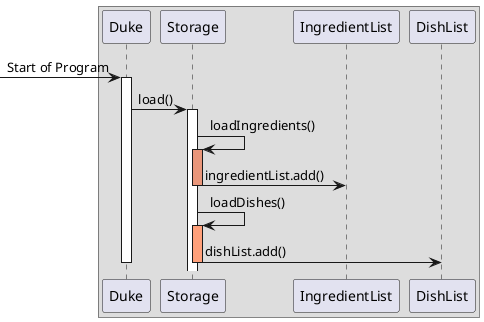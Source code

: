 @startuml
'https://plantuml.com/sequence-diagram

Box
-> Duke: Start of Program
activate Duke
Duke -> Storage: load()
activate Storage
Storage -> Storage : loadIngredients()
activate Storage#DarkSalmon
Storage -> IngredientList : ingredientList.add()
deactivate Storage#DarkSalmon
Storage -> Storage : loadDishes()
activate Storage#LightSalmon
Storage -> DishList : dishList.add()
deactivate Storage#LightSalmon
deactivate Duke

@enduml